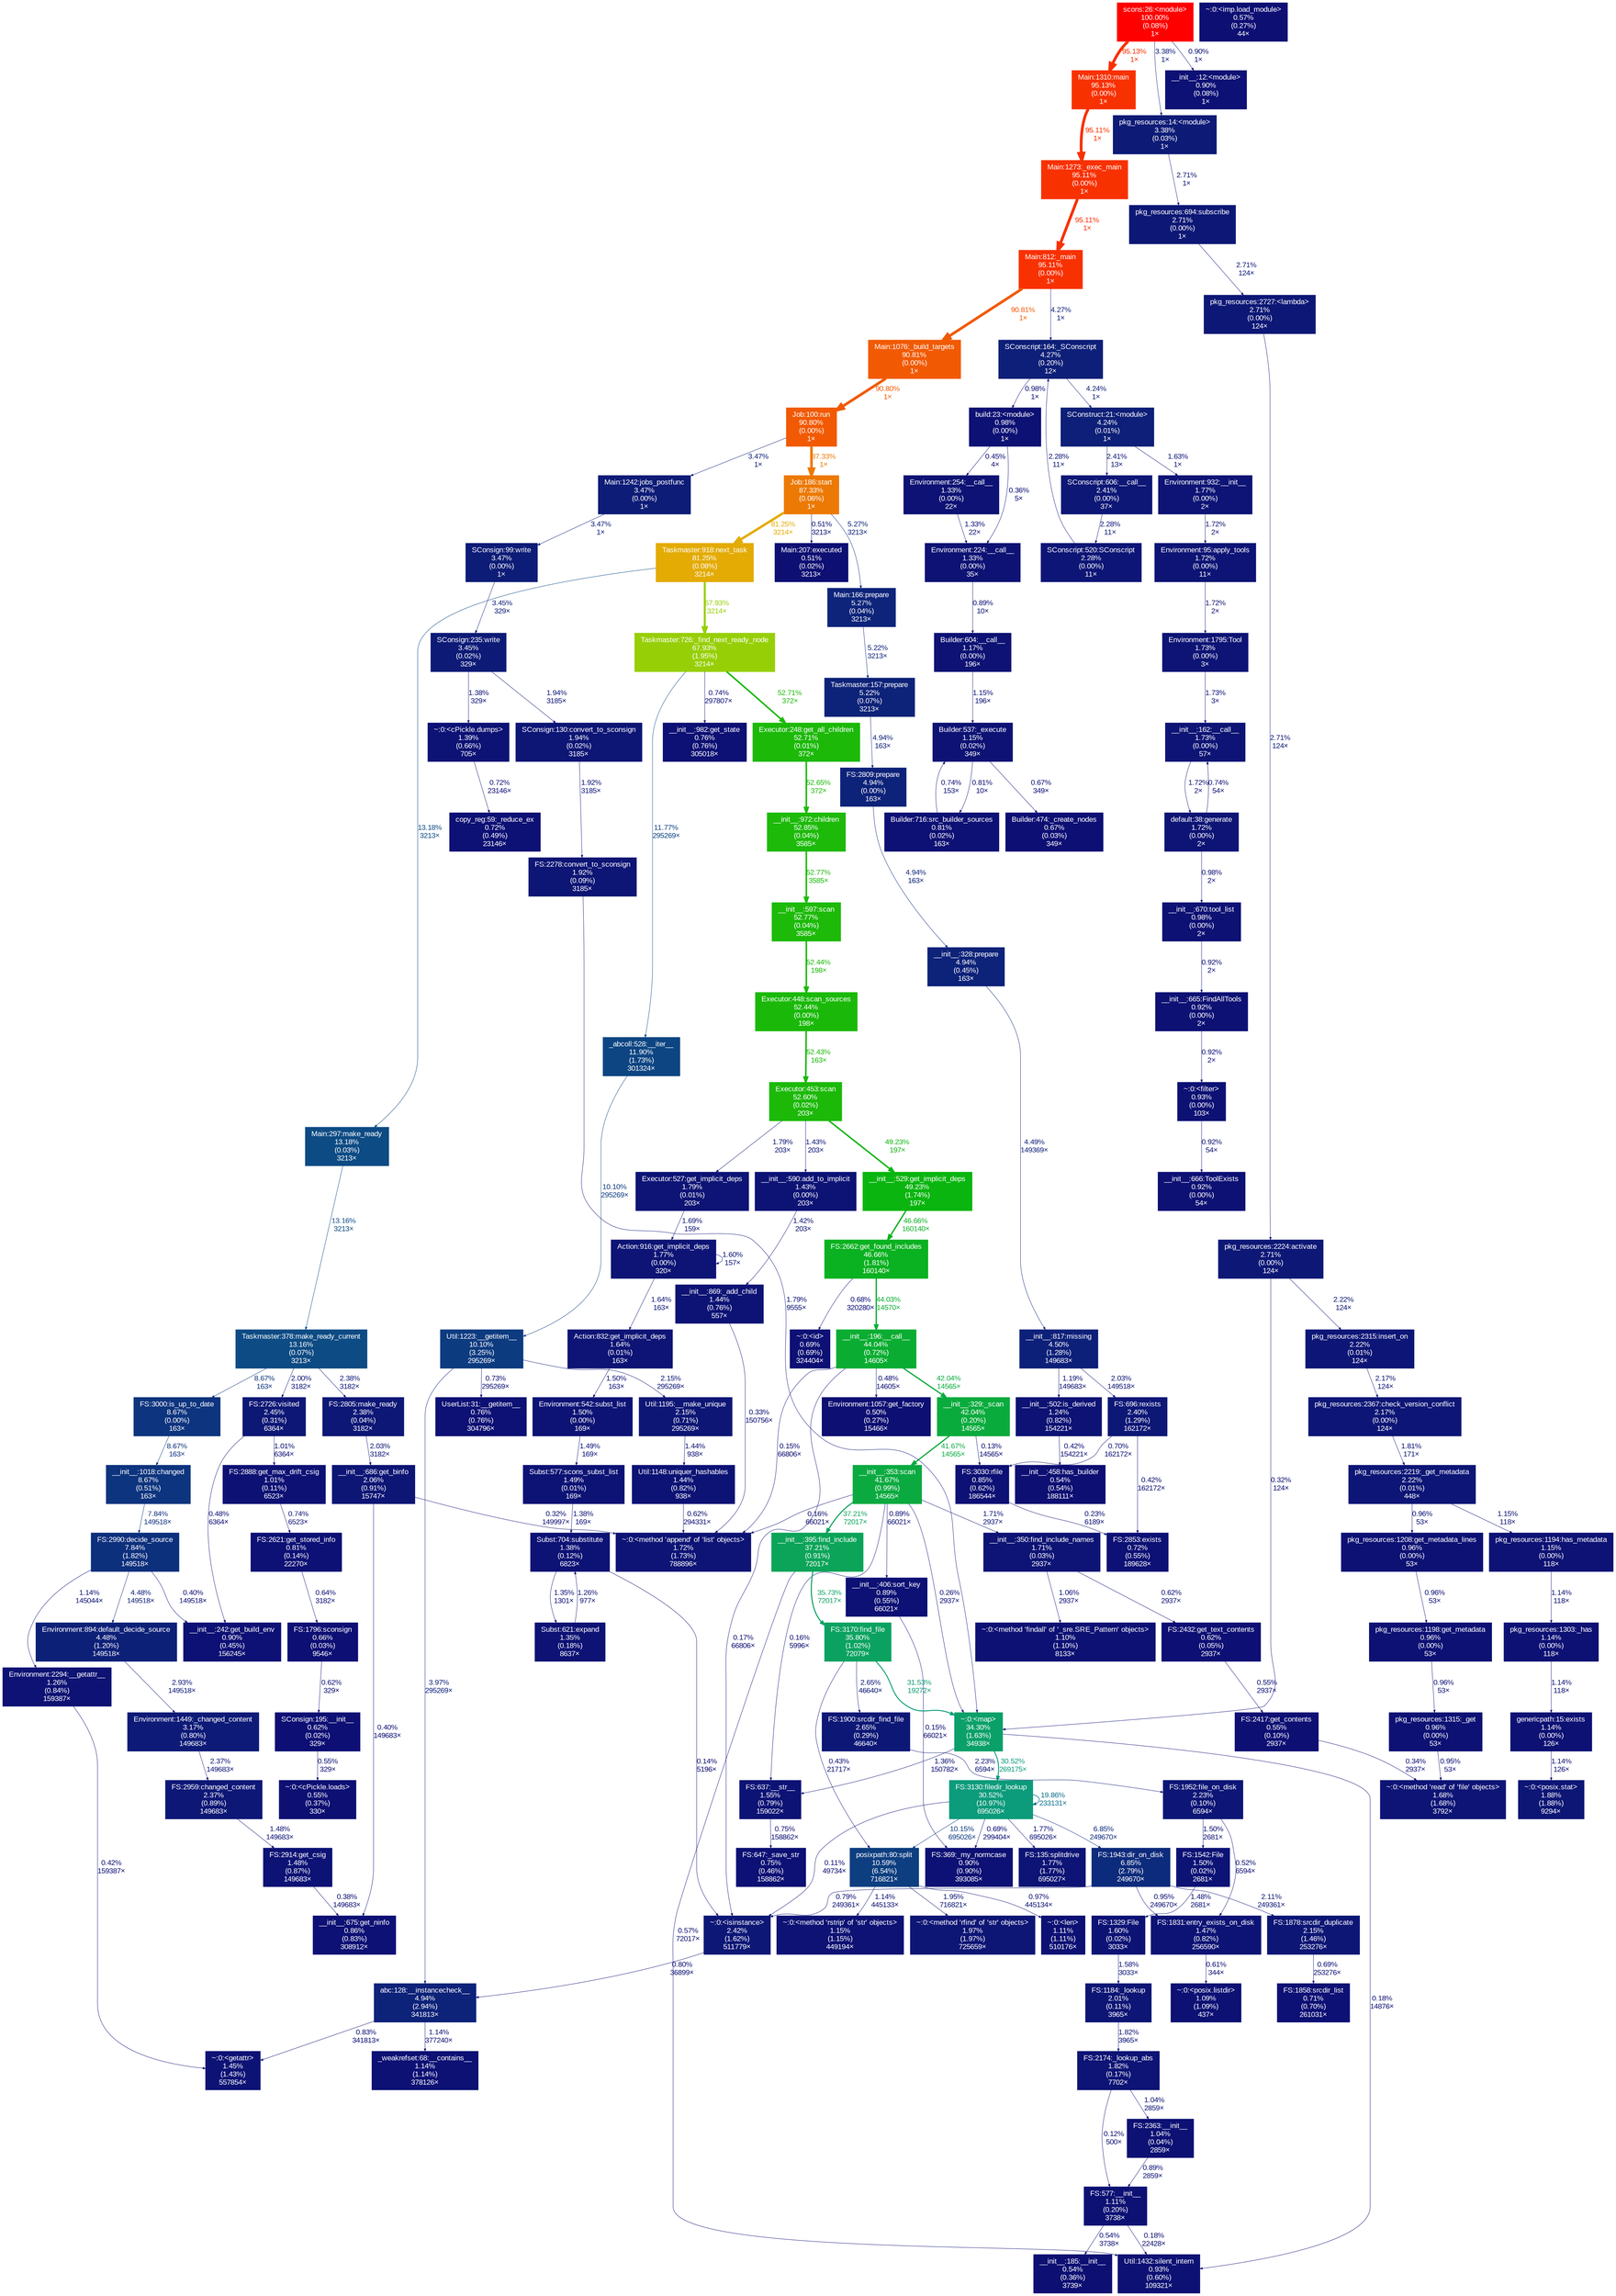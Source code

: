 digraph {
	graph [ranksep=0.25, fontname=Arial, nodesep=0.125];
	node [fontname=Arial, style=filled, height=0, width=0, shape=box, fontcolor=white];
	edge [fontname=Arial];
	0 [color="#0d1475", fontcolor="#ffffff", fontsize="10.00", label="FS:2174:_lookup_abs\n1.82%\n(0.17%)\n7702×"];
	0 -> 1188 [color="#0d1174", label="1.04%\n2859×", arrowsize="0.35", fontsize="10.00", fontcolor="#0d1174", labeldistance="0.50", penwidth="0.50"];
	0 -> 774 [color="#0d0d73", label="0.12%\n500×", arrowsize="0.35", fontsize="10.00", fontcolor="#0d0d73", labeldistance="0.50", penwidth="0.50"];
	1 [color="#0d1575", fontcolor="#ffffff", fontsize="10.00", label="FS:1184:_lookup\n2.01%\n(0.11%)\n3965×"];
	1 -> 0 [color="#0d1475", label="1.82%\n3965×", arrowsize="0.35", fontsize="10.00", fontcolor="#0d1475", labeldistance="0.50", penwidth="0.50"];
	3 [color="#97cf07", fontcolor="#ffffff", fontsize="10.00", label="Taskmaster:726:_find_next_ready_node\n67.93%\n(1.95%)\n3214×"];
	3 -> 864 [color="#1cb909", label="52.71%\n372×", arrowsize="0.73", fontsize="10.00", fontcolor="#1cb909", labeldistance="2.11", penwidth="2.11"];
	3 -> 843 [color="#0d1074", label="0.74%\n297807×", arrowsize="0.35", fontsize="10.00", fontcolor="#0d1074", labeldistance="0.50", penwidth="0.50"];
	3 -> 470 [color="#0d4482", label="11.77%\n295269×", arrowsize="0.35", fontsize="10.00", fontcolor="#0d4482", labeldistance="0.50", penwidth="0.50"];
	12 [color="#0d1174", fontcolor="#ffffff", fontsize="10.00", label="__init__:666:ToolExists\n0.92%\n(0.00%)\n54×"];
	16 [color="#0d1274", fontcolor="#ffffff", fontsize="10.00", label="Builder:537:_execute\n1.15%\n(0.02%)\n349×"];
	16 -> 194 [color="#0d1074", label="0.81%\n10×", arrowsize="0.35", fontsize="10.00", fontcolor="#0d1074", labeldistance="0.50", penwidth="0.50"];
	16 -> 18 [color="#0d0f74", label="0.67%\n349×", arrowsize="0.35", fontsize="10.00", fontcolor="#0d0f74", labeldistance="0.50", penwidth="0.50"];
	18 [color="#0d0f74", fontcolor="#ffffff", fontsize="10.00", label="Builder:474:_create_nodes\n0.67%\n(0.03%)\n349×"];
	26 [color="#0d1274", fontcolor="#ffffff", fontsize="10.00", label="Subst:621:expand\n1.35%\n(0.18%)\n8637×"];
	26 -> 423 [color="#0d1274", label="1.26%\n977×", arrowsize="0.35", fontsize="10.00", fontcolor="#0d1274", labeldistance="0.50", penwidth="0.50"];
	30 [color="#0d1f78", fontcolor="#ffffff", fontsize="10.00", label="SConscript:164:_SConscript\n4.27%\n(0.20%)\n12×"];
	30 -> 140 [color="#0d1f78", label="4.24%\n1×", arrowsize="0.35", fontsize="10.00", fontcolor="#0d1f78", labeldistance="0.50", penwidth="0.50"];
	30 -> 317 [color="#0d1174", label="0.98%\n1×", arrowsize="0.35", fontsize="10.00", fontcolor="#0d1174", labeldistance="0.50", penwidth="0.50"];
	33 [color="#0d2379", fontcolor="#ffffff", fontsize="10.00", label="Taskmaster:157:prepare\n5.22%\n(0.07%)\n3213×"];
	33 -> 832 [color="#0d2279", label="4.94%\n163×", arrowsize="0.35", fontsize="10.00", fontcolor="#0d2279", labeldistance="0.50", penwidth="0.50"];
	34 [color="#0d247a", fontcolor="#ffffff", fontsize="10.00", label="Main:166:prepare\n5.27%\n(0.04%)\n3213×"];
	34 -> 33 [color="#0d2379", label="5.22%\n3213×", arrowsize="0.35", fontsize="10.00", fontcolor="#0d2379", labeldistance="0.50", penwidth="0.50"];
	71 [color="#0d1475", fontcolor="#ffffff", fontsize="10.00", label="Executor:527:get_implicit_deps\n1.79%\n(0.01%)\n203×"];
	71 -> 780 [color="#0d1475", label="1.69%\n159×", arrowsize="0.35", fontsize="10.00", fontcolor="#0d1475", labeldistance="0.50", penwidth="0.50"];
	73 [color="#0d1174", fontcolor="#ffffff", fontsize="10.00", label="~:0:<filter>\n0.93%\n(0.00%)\n103×"];
	73 -> 12 [color="#0d1174", label="0.92%\n54×", arrowsize="0.35", fontsize="10.00", fontcolor="#0d1174", labeldistance="0.50", penwidth="0.50"];
	75 [color="#0d0f73", fontcolor="#ffffff", fontsize="10.00", label="~:0:<imp.load_module>\n0.57%\n(0.27%)\n44×"];
	81 [color="#f83101", fontcolor="#ffffff", fontsize="10.00", label="Main:812:_main\n95.11%\n(0.00%)\n1×"];
	81 -> 30 [color="#0d1f78", label="4.27%\n1×", arrowsize="0.35", fontsize="10.00", fontcolor="#0d1f78", labeldistance="0.50", penwidth="0.50"];
	81 -> 550 [color="#f15a02", label="90.81%\n1×", arrowsize="0.95", fontsize="10.00", fontcolor="#f15a02", labeldistance="3.63", penwidth="3.63"];
	119 [color="#f83101", fontcolor="#ffffff", fontsize="10.00", label="Main:1310:main\n95.13%\n(0.00%)\n1×"];
	119 -> 425 [color="#f83101", label="95.11%\n1×", arrowsize="0.98", fontsize="10.00", fontcolor="#f83101", labeldistance="3.80", penwidth="3.80"];
	129 [color="#0d1575", fontcolor="#ffffff", fontsize="10.00", label="__init__:686:get_binfo\n2.06%\n(0.91%)\n15747×"];
	129 -> 1586 [color="#0d0e73", label="0.32%\n149997×", arrowsize="0.35", fontsize="10.00", fontcolor="#0d0e73", labeldistance="0.50", penwidth="0.50"];
	129 -> 339 [color="#0d0e73", label="0.40%\n149683×", arrowsize="0.35", fontsize="10.00", fontcolor="#0d0e73", labeldistance="0.50", penwidth="0.50"];
	140 [color="#0d1f78", fontcolor="#ffffff", fontsize="10.00", label="SConstruct:21:<module>\n4.24%\n(0.01%)\n1×"];
	140 -> 624 [color="#0d1776", label="2.41%\n13×", arrowsize="0.35", fontsize="10.00", fontcolor="#0d1776", labeldistance="0.50", penwidth="0.50"];
	140 -> 630 [color="#0d1475", label="1.63%\n1×", arrowsize="0.35", fontsize="10.00", fontcolor="#0d1475", labeldistance="0.50", penwidth="0.50"];
	148 [color="#0aad31", fontcolor="#ffffff", fontsize="10.00", label="__init__:196:__call__\n44.04%\n(0.72%)\n14605×"];
	148 -> 526 [color="#0aab3d", label="42.04%\n14565×", arrowsize="0.65", fontsize="10.00", fontcolor="#0aab3d", labeldistance="1.68", penwidth="1.68"];
	148 -> 400 [color="#0d0d73", label="0.17%\n66806×", arrowsize="0.35", fontsize="10.00", fontcolor="#0d0d73", labeldistance="0.50", penwidth="0.50"];
	148 -> 1586 [color="#0d0d73", label="0.15%\n66806×", arrowsize="0.35", fontsize="10.00", fontcolor="#0d0d73", labeldistance="0.50", penwidth="0.50"];
	148 -> 464 [color="#0d0f73", label="0.48%\n14605×", arrowsize="0.35", fontsize="10.00", fontcolor="#0d0f73", labeldistance="0.50", penwidth="0.50"];
	149 [color="#0d1776", fontcolor="#ffffff", fontsize="10.00", label="FS:2959:changed_content\n2.37%\n(0.89%)\n149683×"];
	149 -> 999 [color="#0d1375", label="1.48%\n149683×", arrowsize="0.35", fontsize="10.00", fontcolor="#0d1375", labeldistance="0.50", penwidth="0.50"];
	150 [color="#0d1a77", fontcolor="#ffffff", fontsize="10.00", label="Environment:1449:_changed_content\n3.17%\n(0.80%)\n149683×"];
	150 -> 149 [color="#0d1776", label="2.37%\n149683×", arrowsize="0.35", fontsize="10.00", fontcolor="#0d1776", labeldistance="0.50", penwidth="0.50"];
	153 [color="#0d1475", fontcolor="#ffffff", fontsize="10.00", label="__init__:162:__call__\n1.73%\n(0.00%)\n57×"];
	153 -> 1103 [color="#0d1475", label="1.72%\n2×", arrowsize="0.35", fontsize="10.00", fontcolor="#0d1475", labeldistance="0.50", penwidth="0.50"];
	169 [color="#0d1074", fontcolor="#ffffff", fontsize="10.00", label="__init__:12:<module>\n0.90%\n(0.08%)\n1×"];
	178 [color="#0d0f73", fontcolor="#ffffff", fontsize="10.00", label="__init__:458:has_builder\n0.54%\n(0.54%)\n188111×"];
	180 [color="#1dba09", fontcolor="#ffffff", fontsize="10.00", label="__init__:597:scan\n52.77%\n(0.04%)\n3585×"];
	180 -> 1246 [color="#1ab909", label="52.44%\n198×", arrowsize="0.72", fontsize="10.00", fontcolor="#1ab909", labeldistance="2.10", penwidth="2.10"];
	181 [color="#0d4b84", fontcolor="#ffffff", fontsize="10.00", label="Taskmaster:378:make_ready_current\n13.16%\n(0.07%)\n3213×"];
	181 -> 182 [color="#0d1575", label="2.00%\n3182×", arrowsize="0.35", fontsize="10.00", fontcolor="#0d1575", labeldistance="0.50", penwidth="0.50"];
	181 -> 886 [color="#0d347e", label="8.67%\n163×", arrowsize="0.35", fontsize="10.00", fontcolor="#0d347e", labeldistance="0.50", penwidth="0.50"];
	181 -> 790 [color="#0d1776", label="2.38%\n3182×", arrowsize="0.35", fontsize="10.00", fontcolor="#0d1776", labeldistance="0.50", penwidth="0.50"];
	182 [color="#0d1776", fontcolor="#ffffff", fontsize="10.00", label="FS:2726:visited\n2.45%\n(0.31%)\n6364×"];
	182 -> 227 [color="#0d0f73", label="0.48%\n6364×", arrowsize="0.35", fontsize="10.00", fontcolor="#0d0f73", labeldistance="0.50", penwidth="0.50"];
	182 -> 675 [color="#0d1174", label="1.01%\n6364×", arrowsize="0.35", fontsize="10.00", fontcolor="#0d1174", labeldistance="0.50", penwidth="0.50"];
	185 [color="#0d1274", fontcolor="#ffffff", fontsize="10.00", label="__init__:502:is_derived\n1.24%\n(0.82%)\n154221×"];
	185 -> 178 [color="#0d0e73", label="0.42%\n154221×", arrowsize="0.35", fontsize="10.00", fontcolor="#0d0e73", labeldistance="0.50", penwidth="0.50"];
	186 [color="#0d347e", fontcolor="#ffffff", fontsize="10.00", label="__init__:1018:changed\n8.67%\n(0.51%)\n163×"];
	186 -> 270 [color="#0d307d", label="7.84%\n149518×", arrowsize="0.35", fontsize="10.00", fontcolor="#0d307d", labeldistance="0.50", penwidth="0.50"];
	187 [color="#0d0f73", fontcolor="#ffffff", fontsize="10.00", label="Main:207:executed\n0.51%\n(0.02%)\n3213×"];
	194 [color="#0d1074", fontcolor="#ffffff", fontsize="10.00", label="Builder:716:src_builder_sources\n0.81%\n(0.02%)\n163×"];
	194 -> 16 [color="#0d1074", label="0.74%\n153×", arrowsize="0.35", fontsize="10.00", fontcolor="#0d1074", labeldistance="0.50", penwidth="0.50"];
	195 [color="#1dba09", fontcolor="#ffffff", fontsize="10.00", label="__init__:972:children\n52.85%\n(0.04%)\n3585×"];
	195 -> 180 [color="#1dba09", label="52.77%\n3585×", arrowsize="0.73", fontsize="10.00", fontcolor="#1dba09", labeldistance="2.11", penwidth="2.11"];
	198 [color="#0ba069", fontcolor="#ffffff", fontsize="10.00", label="~:0:<map>\n34.30%\n(1.63%)\n34938×"];
	198 -> 312 [color="#0c9b7b", label="30.52%\n269175×", arrowsize="0.55", fontsize="10.00", fontcolor="#0c9b7b", labeldistance="1.22", penwidth="1.22"];
	198 -> 471 [color="#0d0d73", label="0.18%\n14876×", arrowsize="0.35", fontsize="10.00", fontcolor="#0d0d73", labeldistance="0.50", penwidth="0.50"];
	198 -> 603 [color="#0d1274", label="1.36%\n150782×", arrowsize="0.35", fontsize="10.00", fontcolor="#0d1274", labeldistance="0.50", penwidth="0.50"];
	202 [color="#0d1375", fontcolor="#ffffff", fontsize="10.00", label="FS:1542:File\n1.50%\n(0.02%)\n2681×"];
	202 -> 868 [color="#0d1375", label="1.48%\n2681×", arrowsize="0.35", fontsize="10.00", fontcolor="#0d1375", labeldistance="0.50", penwidth="0.50"];
	203 [color="#0d1676", fontcolor="#ffffff", fontsize="10.00", label="FS:1952:file_on_disk\n2.23%\n(0.10%)\n6594×"];
	203 -> 202 [color="#0d1375", label="1.50%\n2681×", arrowsize="0.35", fontsize="10.00", fontcolor="#0d1375", labeldistance="0.50", penwidth="0.50"];
	203 -> 581 [color="#0d0f73", label="0.52%\n6594×", arrowsize="0.35", fontsize="10.00", fontcolor="#0d0f73", labeldistance="0.50", penwidth="0.50"];
	214 [color="#0baa40", fontcolor="#ffffff", fontsize="10.00", label="__init__:353:scan\n41.67%\n(0.99%)\n14565×"];
	214 -> 603 [color="#0d0d73", label="0.16%\n5996×", arrowsize="0.35", fontsize="10.00", fontcolor="#0d0d73", labeldistance="0.50", penwidth="0.50"];
	214 -> 964 [color="#0d1475", label="1.71%\n2937×", arrowsize="0.35", fontsize="10.00", fontcolor="#0d1475", labeldistance="0.50", penwidth="0.50"];
	214 -> 198 [color="#0d0e73", label="0.26%\n2937×", arrowsize="0.35", fontsize="10.00", fontcolor="#0d0e73", labeldistance="0.50", penwidth="0.50"];
	214 -> 1586 [color="#0d0d73", label="0.16%\n66021×", arrowsize="0.35", fontsize="10.00", fontcolor="#0d0d73", labeldistance="0.50", penwidth="0.50"];
	214 -> 1427 [color="#0ba459", label="37.21%\n72017×", arrowsize="0.61", fontsize="10.00", fontcolor="#0ba459", labeldistance="1.49", penwidth="1.49"];
	214 -> 347 [color="#0d1074", label="0.89%\n66021×", arrowsize="0.35", fontsize="10.00", fontcolor="#0d1074", labeldistance="0.50", penwidth="0.50"];
	225 [color="#0d1b77", fontcolor="#ffffff", fontsize="10.00", label="pkg_resources:14:<module>\n3.38%\n(0.03%)\n1×"];
	225 -> 504 [color="#0d1876", label="2.71%\n1×", arrowsize="0.35", fontsize="10.00", fontcolor="#0d1876", labeldistance="0.50", penwidth="0.50"];
	227 [color="#0d1074", fontcolor="#ffffff", fontsize="10.00", label="__init__:242:get_build_env\n0.90%\n(0.45%)\n156245×"];
	229 [color="#e3ab04", fontcolor="#ffffff", fontsize="10.00", label="Taskmaster:918:next_task\n81.25%\n(0.08%)\n3214×"];
	229 -> 3 [color="#97cf07", label="67.93%\n3214×", arrowsize="0.82", fontsize="10.00", fontcolor="#97cf07", labeldistance="2.72", penwidth="2.72"];
	229 -> 1471 [color="#0d4b84", label="13.18%\n3213×", arrowsize="0.36", fontsize="10.00", fontcolor="#0d4b84", labeldistance="0.53", penwidth="0.53"];
	242 [color="#0d1074", fontcolor="#ffffff", fontsize="10.00", label="~:0:<id>\n0.69%\n(0.69%)\n324404×"];
	245 [color="#0ab120", fontcolor="#ffffff", fontsize="10.00", label="FS:2662:get_found_includes\n46.66%\n(1.81%)\n160140×"];
	245 -> 242 [color="#0d1074", label="0.68%\n320280×", arrowsize="0.35", fontsize="10.00", fontcolor="#0d1074", labeldistance="0.50", penwidth="0.50"];
	245 -> 148 [color="#0aad31", label="44.03%\n14570×", arrowsize="0.66", fontsize="10.00", fontcolor="#0aad31", labeldistance="1.76", penwidth="1.76"];
	251 [color="#1cb909", fontcolor="#ffffff", fontsize="10.00", label="Executor:453:scan\n52.60%\n(0.02%)\n203×"];
	251 -> 899 [color="#0d1375", label="1.43%\n203×", arrowsize="0.35", fontsize="10.00", fontcolor="#0d1375", labeldistance="0.50", penwidth="0.50"];
	251 -> 71 [color="#0d1475", label="1.79%\n203×", arrowsize="0.35", fontsize="10.00", fontcolor="#0d1475", labeldistance="0.50", penwidth="0.50"];
	251 -> 701 [color="#0ab50f", label="49.23%\n197×", arrowsize="0.70", fontsize="10.00", fontcolor="#0ab50f", labeldistance="1.97", penwidth="1.97"];
	270 [color="#0d307d", fontcolor="#ffffff", fontsize="10.00", label="FS:2990:decide_source\n7.84%\n(1.82%)\n149518×"];
	270 -> 227 [color="#0d0e73", label="0.40%\n149518×", arrowsize="0.35", fontsize="10.00", fontcolor="#0d0e73", labeldistance="0.50", penwidth="0.50"];
	270 -> 620 [color="#0d1174", label="1.14%\n145044×", arrowsize="0.35", fontsize="10.00", fontcolor="#0d1174", labeldistance="0.50", penwidth="0.50"];
	270 -> 1062 [color="#0d2078", label="4.48%\n149518×", arrowsize="0.35", fontsize="10.00", fontcolor="#0d2078", labeldistance="0.50", penwidth="0.50"];
	272 [color="#ff0000", fontcolor="#ffffff", fontsize="10.00", label="scons:26:<module>\n100.00%\n(0.08%)\n1×"];
	272 -> 225 [color="#0d1b77", label="3.38%\n1×", arrowsize="0.35", fontsize="10.00", fontcolor="#0d1b77", labeldistance="0.50", penwidth="0.50"];
	272 -> 169 [color="#0d1074", label="0.90%\n1×", arrowsize="0.35", fontsize="10.00", fontcolor="#0d1074", labeldistance="0.50", penwidth="0.50"];
	272 -> 119 [color="#f83101", label="95.13%\n1×", arrowsize="0.98", fontsize="10.00", fontcolor="#f83101", labeldistance="3.81", penwidth="3.81"];
	296 [color="#0d0f73", fontcolor="#ffffff", fontsize="10.00", label="__init__:185:__init__\n0.54%\n(0.36%)\n3739×"];
	300 [color="#0d1475", fontcolor="#ffffff", fontsize="10.00", label="Environment:1795:Tool\n1.73%\n(0.00%)\n3×"];
	300 -> 153 [color="#0d1475", label="1.73%\n3×", arrowsize="0.35", fontsize="10.00", fontcolor="#0d1475", labeldistance="0.50", penwidth="0.50"];
	312 [color="#0c9b7b", fontcolor="#ffffff", fontsize="10.00", label="FS:3130:filedir_lookup\n30.52%\n(10.97%)\n695026×"];
	312 -> 386 [color="#0d3b80", label="10.15%\n695026×", arrowsize="0.35", fontsize="10.00", fontcolor="#0d3b80", labeldistance="0.50", penwidth="0.50"];
	312 -> 400 [color="#0d0d73", label="0.11%\n49734×", arrowsize="0.35", fontsize="10.00", fontcolor="#0d0d73", labeldistance="0.50", penwidth="0.50"];
	312 -> 408 [color="#0d2b7c", label="6.85%\n249670×", arrowsize="0.35", fontsize="10.00", fontcolor="#0d2b7c", labeldistance="0.50", penwidth="0.50"];
	312 -> 342 [color="#0d1074", label="0.69%\n299404×", arrowsize="0.35", fontsize="10.00", fontcolor="#0d1074", labeldistance="0.50", penwidth="0.50"];
	312 -> 312 [color="#0c728d", label="19.86%\n233131×", arrowsize="0.45", fontsize="10.00", fontcolor="#0c728d", labeldistance="0.79", penwidth="0.79"];
	312 -> 574 [color="#0d1475", label="1.77%\n695026×", arrowsize="0.35", fontsize="10.00", fontcolor="#0d1475", labeldistance="0.50", penwidth="0.50"];
	313 [color="#0d1676", fontcolor="#ffffff", fontsize="10.00", label="pkg_resources:2219:_get_metadata\n2.22%\n(0.01%)\n448×"];
	313 -> 1580 [color="#0d1174", label="0.96%\n53×", arrowsize="0.35", fontsize="10.00", fontcolor="#0d1174", labeldistance="0.50", penwidth="0.50"];
	313 -> 911 [color="#0d1274", label="1.15%\n118×", arrowsize="0.35", fontsize="10.00", fontcolor="#0d1274", labeldistance="0.50", penwidth="0.50"];
	315 [color="#0d1676", fontcolor="#ffffff", fontsize="10.00", label="pkg_resources:2367:check_version_conflict\n2.17%\n(0.00%)\n124×"];
	315 -> 313 [color="#0d1475", label="1.81%\n171×", arrowsize="0.35", fontsize="10.00", fontcolor="#0d1475", labeldistance="0.50", penwidth="0.50"];
	317 [color="#0d1174", fontcolor="#ffffff", fontsize="10.00", label="build:23:<module>\n0.98%\n(0.00%)\n1×"];
	317 -> 1042 [color="#0d0f73", label="0.45%\n4×", arrowsize="0.35", fontsize="10.00", fontcolor="#0d0f73", labeldistance="0.50", penwidth="0.50"];
	317 -> 767 [color="#0d0e73", label="0.36%\n5×", arrowsize="0.35", fontsize="10.00", fontcolor="#0d0e73", labeldistance="0.50", penwidth="0.50"];
	324 [color="#ec7903", fontcolor="#ffffff", fontsize="10.00", label="Job:186:start\n87.33%\n(0.06%)\n1×"];
	324 -> 34 [color="#0d247a", label="5.27%\n3213×", arrowsize="0.35", fontsize="10.00", fontcolor="#0d247a", labeldistance="0.50", penwidth="0.50"];
	324 -> 229 [color="#e3ab04", label="81.25%\n3214×", arrowsize="0.90", fontsize="10.00", fontcolor="#e3ab04", labeldistance="3.25", penwidth="3.25"];
	324 -> 187 [color="#0d0f73", label="0.51%\n3213×", arrowsize="0.35", fontsize="10.00", fontcolor="#0d0f73", labeldistance="0.50", penwidth="0.50"];
	339 [color="#0d1074", fontcolor="#ffffff", fontsize="10.00", label="__init__:675:get_ninfo\n0.86%\n(0.83%)\n308912×"];
	342 [color="#0d1074", fontcolor="#ffffff", fontsize="10.00", label="FS:369:_my_normcase\n0.90%\n(0.90%)\n393085×"];
	345 [color="#0d1876", fontcolor="#ffffff", fontsize="10.00", label="FS:1900:srcdir_find_file\n2.65%\n(0.29%)\n46640×"];
	345 -> 203 [color="#0d1676", label="2.23%\n6594×", arrowsize="0.35", fontsize="10.00", fontcolor="#0d1676", labeldistance="0.50", penwidth="0.50"];
	347 [color="#0d1074", fontcolor="#ffffff", fontsize="10.00", label="__init__:406:sort_key\n0.89%\n(0.55%)\n66021×"];
	347 -> 342 [color="#0d0d73", label="0.15%\n66021×", arrowsize="0.35", fontsize="10.00", fontcolor="#0d0d73", labeldistance="0.50", penwidth="0.50"];
	368 [color="#0d1676", fontcolor="#ffffff", fontsize="10.00", label="pkg_resources:2315:insert_on\n2.22%\n(0.01%)\n124×"];
	368 -> 315 [color="#0d1676", label="2.17%\n124×", arrowsize="0.35", fontsize="10.00", fontcolor="#0d1676", labeldistance="0.50", penwidth="0.50"];
	371 [color="#0d1676", fontcolor="#ffffff", fontsize="10.00", label="SConscript:520:SConscript\n2.28%\n(0.00%)\n11×"];
	371 -> 30 [color="#0d1676", label="2.28%\n11×", arrowsize="0.35", fontsize="10.00", fontcolor="#0d1676", labeldistance="0.50", penwidth="0.50"];
	377 [color="#0d1575", fontcolor="#ffffff", fontsize="10.00", label="~:0:<posix.stat>\n1.88%\n(1.88%)\n9294×"];
	379 [color="#0d1174", fontcolor="#ffffff", fontsize="10.00", label="genericpath:15:exists\n1.14%\n(0.00%)\n126×"];
	379 -> 377 [color="#0d1174", label="1.14%\n126×", arrowsize="0.35", fontsize="10.00", fontcolor="#0d1174", labeldistance="0.50", penwidth="0.50"];
	385 [color="#0d1274", fontcolor="#ffffff", fontsize="10.00", label="~:0:<method 'rstrip' of 'str' objects>\n1.15%\n(1.15%)\n449194×"];
	386 [color="#0d3e80", fontcolor="#ffffff", fontsize="10.00", label="posixpath:80:split\n10.59%\n(6.54%)\n716821×"];
	386 -> 385 [color="#0d1174", label="1.14%\n445133×", arrowsize="0.35", fontsize="10.00", fontcolor="#0d1174", labeldistance="0.50", penwidth="0.50"];
	386 -> 1291 [color="#0d1575", label="1.95%\n716821×", arrowsize="0.35", fontsize="10.00", fontcolor="#0d1575", labeldistance="0.50", penwidth="0.50"];
	386 -> 637 [color="#0d1174", label="0.97%\n445134×", arrowsize="0.35", fontsize="10.00", fontcolor="#0d1174", labeldistance="0.50", penwidth="0.50"];
	400 [color="#0d1776", fontcolor="#ffffff", fontsize="10.00", label="~:0:<isinstance>\n2.42%\n(1.62%)\n511779×"];
	400 -> 615 [color="#0d1074", label="0.80%\n36899×", arrowsize="0.35", fontsize="10.00", fontcolor="#0d1074", labeldistance="0.50", penwidth="0.50"];
	408 [color="#0d2b7c", fontcolor="#ffffff", fontsize="10.00", label="FS:1943:dir_on_disk\n6.85%\n(2.79%)\n249670×"];
	408 -> 400 [color="#0d1074", label="0.79%\n249361×", arrowsize="0.35", fontsize="10.00", fontcolor="#0d1074", labeldistance="0.50", penwidth="0.50"];
	408 -> 472 [color="#0d1675", label="2.11%\n249361×", arrowsize="0.35", fontsize="10.00", fontcolor="#0d1675", labeldistance="0.50", penwidth="0.50"];
	408 -> 581 [color="#0d1174", label="0.95%\n249670×", arrowsize="0.35", fontsize="10.00", fontcolor="#0d1174", labeldistance="0.50", penwidth="0.50"];
	423 [color="#0d1275", fontcolor="#ffffff", fontsize="10.00", label="Subst:704:substitute\n1.38%\n(0.12%)\n6823×"];
	423 -> 400 [color="#0d0d73", label="0.14%\n5196×", arrowsize="0.35", fontsize="10.00", fontcolor="#0d0d73", labeldistance="0.50", penwidth="0.50"];
	423 -> 26 [color="#0d1274", label="1.35%\n1301×", arrowsize="0.35", fontsize="10.00", fontcolor="#0d1274", labeldistance="0.50", penwidth="0.50"];
	424 [color="#0d0f74", fontcolor="#ffffff", fontsize="10.00", label="SConsign:195:__init__\n0.62%\n(0.02%)\n329×"];
	424 -> 469 [color="#0d0f73", label="0.55%\n329×", arrowsize="0.35", fontsize="10.00", fontcolor="#0d0f73", labeldistance="0.50", penwidth="0.50"];
	425 [color="#f83101", fontcolor="#ffffff", fontsize="10.00", label="Main:1273:_exec_main\n95.11%\n(0.00%)\n1×"];
	425 -> 81 [color="#f83101", label="95.11%\n1×", arrowsize="0.98", fontsize="10.00", fontcolor="#f83101", labeldistance="3.80", penwidth="3.80"];
	434 [color="#0d1475", fontcolor="#ffffff", fontsize="10.00", label="Environment:95:apply_tools\n1.72%\n(0.00%)\n11×"];
	434 -> 300 [color="#0d1475", label="1.72%\n2×", arrowsize="0.35", fontsize="10.00", fontcolor="#0d1475", labeldistance="0.50", penwidth="0.50"];
	435 [color="#0d1074", fontcolor="#ffffff", fontsize="10.00", label="FS:2621:get_stored_info\n0.81%\n(0.14%)\n22270×"];
	435 -> 1273 [color="#0d0f74", label="0.64%\n3182×", arrowsize="0.35", fontsize="10.00", fontcolor="#0d0f74", labeldistance="0.50", penwidth="0.50"];
	443 [color="#0d1375", fontcolor="#ffffff", fontsize="10.00", label="~:0:<getattr>\n1.45%\n(1.43%)\n557854×"];
	460 [color="#0d1074", fontcolor="#ffffff", fontsize="10.00", label="FS:2853:exists\n0.72%\n(0.55%)\n189628×"];
	464 [color="#0d0f73", fontcolor="#ffffff", fontsize="10.00", label="Environment:1057:get_factory\n0.50%\n(0.27%)\n15466×"];
	469 [color="#0d0f73", fontcolor="#ffffff", fontsize="10.00", label="~:0:<cPickle.loads>\n0.55%\n(0.37%)\n330×"];
	470 [color="#0d4582", fontcolor="#ffffff", fontsize="10.00", label="_abcoll:528:__iter__\n11.90%\n(1.73%)\n301324×"];
	470 -> 1096 [color="#0d3b80", label="10.10%\n295269×", arrowsize="0.35", fontsize="10.00", fontcolor="#0d3b80", labeldistance="0.50", penwidth="0.50"];
	471 [color="#0d1174", fontcolor="#ffffff", fontsize="10.00", label="Util:1432:silent_intern\n0.93%\n(0.60%)\n109321×"];
	472 [color="#0d1675", fontcolor="#ffffff", fontsize="10.00", label="FS:1878:srcdir_duplicate\n2.15%\n(1.46%)\n253276×"];
	472 -> 982 [color="#0d1074", label="0.69%\n253276×", arrowsize="0.35", fontsize="10.00", fontcolor="#0d1074", labeldistance="0.50", penwidth="0.50"];
	480 [color="#0d1174", fontcolor="#ffffff", fontsize="10.00", label="~:0:<method 'findall' of '_sre.SRE_Pattern' objects>\n1.10%\n(1.10%)\n8133×"];
	481 [color="#0ba261", fontcolor="#ffffff", fontsize="10.00", label="FS:3170:find_file\n35.80%\n(1.02%)\n72079×"];
	481 -> 345 [color="#0d1876", label="2.65%\n46640×", arrowsize="0.35", fontsize="10.00", fontcolor="#0d1876", labeldistance="0.50", penwidth="0.50"];
	481 -> 386 [color="#0d0f73", label="0.43%\n21717×", arrowsize="0.35", fontsize="10.00", fontcolor="#0d0f73", labeldistance="0.50", penwidth="0.50"];
	481 -> 198 [color="#0b9c76", label="31.53%\n19272×", arrowsize="0.56", fontsize="10.00", fontcolor="#0b9c76", labeldistance="1.26", penwidth="1.26"];
	504 [color="#0d1876", fontcolor="#ffffff", fontsize="10.00", label="pkg_resources:694:subscribe\n2.71%\n(0.00%)\n1×"];
	504 -> 1025 [color="#0d1876", label="2.71%\n124×", arrowsize="0.35", fontsize="10.00", fontcolor="#0d1876", labeldistance="0.50", penwidth="0.50"];
	510 [color="#0d1475", fontcolor="#ffffff", fontsize="10.00", label="~:0:<method 'read' of 'file' objects>\n1.68%\n(1.68%)\n3792×"];
	511 [color="#0d0f73", fontcolor="#ffffff", fontsize="10.00", label="FS:2417:get_contents\n0.55%\n(0.10%)\n2937×"];
	511 -> 510 [color="#0d0e73", label="0.34%\n2937×", arrowsize="0.35", fontsize="10.00", fontcolor="#0d0e73", labeldistance="0.50", penwidth="0.50"];
	516 [color="#0d1174", fontcolor="#ffffff", fontsize="10.00", label="pkg_resources:1315:_get\n0.96%\n(0.00%)\n53×"];
	516 -> 510 [color="#0d1174", label="0.95%\n53×", arrowsize="0.35", fontsize="10.00", fontcolor="#0d1174", labeldistance="0.50", penwidth="0.50"];
	520 [color="#0d1776", fontcolor="#ffffff", fontsize="10.00", label="FS:696:rexists\n2.40%\n(1.29%)\n162172×"];
	520 -> 1010 [color="#0d1074", label="0.70%\n162172×", arrowsize="0.35", fontsize="10.00", fontcolor="#0d1074", labeldistance="0.50", penwidth="0.50"];
	520 -> 460 [color="#0d0e73", label="0.42%\n162172×", arrowsize="0.35", fontsize="10.00", fontcolor="#0d0e73", labeldistance="0.50", penwidth="0.50"];
	523 [color="#0d2079", fontcolor="#ffffff", fontsize="10.00", label="__init__:817:missing\n4.50%\n(1.28%)\n149683×"];
	523 -> 520 [color="#0d1575", label="2.03%\n149518×", arrowsize="0.35", fontsize="10.00", fontcolor="#0d1575", labeldistance="0.50", penwidth="0.50"];
	523 -> 185 [color="#0d1274", label="1.19%\n149683×", arrowsize="0.35", fontsize="10.00", fontcolor="#0d1274", labeldistance="0.50", penwidth="0.50"];
	526 [color="#0aab3d", fontcolor="#ffffff", fontsize="10.00", label="__init__:329:_scan\n42.04%\n(0.20%)\n14565×"];
	526 -> 1010 [color="#0d0d73", label="0.13%\n14565×", arrowsize="0.35", fontsize="10.00", fontcolor="#0d0d73", labeldistance="0.50", penwidth="0.50"];
	526 -> 214 [color="#0baa40", label="41.67%\n14565×", arrowsize="0.65", fontsize="10.00", fontcolor="#0baa40", labeldistance="1.67", penwidth="1.67"];
	550 [color="#f15a02", fontcolor="#ffffff", fontsize="10.00", label="Main:1076:_build_targets\n90.81%\n(0.00%)\n1×"];
	550 -> 1018 [color="#f15a02", label="90.80%\n1×", arrowsize="0.95", fontsize="10.00", fontcolor="#f15a02", labeldistance="3.63", penwidth="3.63"];
	574 [color="#0d1475", fontcolor="#ffffff", fontsize="10.00", label="FS:135:splitdrive\n1.77%\n(1.77%)\n695027×"];
	579 [color="#0d1575", fontcolor="#ffffff", fontsize="10.00", label="FS:2278:convert_to_sconsign\n1.92%\n(0.09%)\n3185×"];
	579 -> 198 [color="#0d1475", label="1.79%\n9555×", arrowsize="0.35", fontsize="10.00", fontcolor="#0d1475", labeldistance="0.50", penwidth="0.50"];
	581 [color="#0d1375", fontcolor="#ffffff", fontsize="10.00", label="FS:1831:entry_exists_on_disk\n1.47%\n(0.82%)\n256590×"];
	581 -> 1435 [color="#0d0f74", label="0.61%\n344×", arrowsize="0.35", fontsize="10.00", fontcolor="#0d0f74", labeldistance="0.50", penwidth="0.50"];
	582 [color="#0d1876", fontcolor="#ffffff", fontsize="10.00", label="pkg_resources:2224:activate\n2.71%\n(0.00%)\n124×"];
	582 -> 368 [color="#0d1676", label="2.22%\n124×", arrowsize="0.35", fontsize="10.00", fontcolor="#0d1676", labeldistance="0.50", penwidth="0.50"];
	582 -> 198 [color="#0d0e73", label="0.32%\n124×", arrowsize="0.35", fontsize="10.00", fontcolor="#0d0e73", labeldistance="0.50", penwidth="0.50"];
	603 [color="#0d1375", fontcolor="#ffffff", fontsize="10.00", label="FS:637:__str__\n1.55%\n(0.79%)\n159022×"];
	603 -> 796 [color="#0d1074", label="0.75%\n158862×", arrowsize="0.35", fontsize="10.00", fontcolor="#0d1074", labeldistance="0.50", penwidth="0.50"];
	605 [color="#0d1575", fontcolor="#ffffff", fontsize="10.00", label="SConsign:130:convert_to_sconsign\n1.94%\n(0.02%)\n3185×"];
	605 -> 579 [color="#0d1575", label="1.92%\n3185×", arrowsize="0.35", fontsize="10.00", fontcolor="#0d1575", labeldistance="0.50", penwidth="0.50"];
	606 [color="#0d1b77", fontcolor="#ffffff", fontsize="10.00", label="SConsign:235:write\n3.45%\n(0.02%)\n329×"];
	606 -> 1284 [color="#0d1275", label="1.38%\n329×", arrowsize="0.35", fontsize="10.00", fontcolor="#0d1275", labeldistance="0.50", penwidth="0.50"];
	606 -> 605 [color="#0d1575", label="1.94%\n3185×", arrowsize="0.35", fontsize="10.00", fontcolor="#0d1575", labeldistance="0.50", penwidth="0.50"];
	611 [color="#0d1074", fontcolor="#ffffff", fontsize="10.00", label="copy_reg:59:_reduce_ex\n0.72%\n(0.49%)\n23146×"];
	615 [color="#0d2279", fontcolor="#ffffff", fontsize="10.00", label="abc:128:__instancecheck__\n4.94%\n(2.94%)\n341813×"];
	615 -> 1632 [color="#0d1174", label="1.14%\n377240×", arrowsize="0.35", fontsize="10.00", fontcolor="#0d1174", labeldistance="0.50", penwidth="0.50"];
	615 -> 443 [color="#0d1074", label="0.83%\n341813×", arrowsize="0.35", fontsize="10.00", fontcolor="#0d1074", labeldistance="0.50", penwidth="0.50"];
	620 [color="#0d1274", fontcolor="#ffffff", fontsize="10.00", label="Environment:2294:__getattr__\n1.26%\n(0.84%)\n159387×"];
	620 -> 443 [color="#0d0e73", label="0.42%\n159387×", arrowsize="0.35", fontsize="10.00", fontcolor="#0d0e73", labeldistance="0.50", penwidth="0.50"];
	624 [color="#0d1776", fontcolor="#ffffff", fontsize="10.00", label="SConscript:606:__call__\n2.41%\n(0.00%)\n37×"];
	624 -> 371 [color="#0d1676", label="2.28%\n11×", arrowsize="0.35", fontsize="10.00", fontcolor="#0d1676", labeldistance="0.50", penwidth="0.50"];
	630 [color="#0d1475", fontcolor="#ffffff", fontsize="10.00", label="Environment:932:__init__\n1.77%\n(0.00%)\n2×"];
	630 -> 434 [color="#0d1475", label="1.72%\n2×", arrowsize="0.35", fontsize="10.00", fontcolor="#0d1475", labeldistance="0.50", penwidth="0.50"];
	634 [color="#0d1c77", fontcolor="#ffffff", fontsize="10.00", label="SConsign:99:write\n3.47%\n(0.00%)\n1×"];
	634 -> 606 [color="#0d1b77", label="3.45%\n329×", arrowsize="0.35", fontsize="10.00", fontcolor="#0d1b77", labeldistance="0.50", penwidth="0.50"];
	637 [color="#0d1174", fontcolor="#ffffff", fontsize="10.00", label="~:0:<len>\n1.11%\n(1.11%)\n510176×"];
	667 [color="#0d1375", fontcolor="#ffffff", fontsize="10.00", label="Subst:577:scons_subst_list\n1.49%\n(0.01%)\n169×"];
	667 -> 423 [color="#0d1275", label="1.38%\n169×", arrowsize="0.35", fontsize="10.00", fontcolor="#0d1275", labeldistance="0.50", penwidth="0.50"];
	675 [color="#0d1174", fontcolor="#ffffff", fontsize="10.00", label="FS:2888:get_max_drift_csig\n1.01%\n(0.11%)\n6523×"];
	675 -> 435 [color="#0d1074", label="0.74%\n6523×", arrowsize="0.35", fontsize="10.00", fontcolor="#0d1074", labeldistance="0.50", penwidth="0.50"];
	701 [color="#0ab50f", fontcolor="#ffffff", fontsize="10.00", label="__init__:529:get_implicit_deps\n49.23%\n(1.74%)\n197×"];
	701 -> 245 [color="#0ab120", label="46.66%\n160140×", arrowsize="0.68", fontsize="10.00", fontcolor="#0ab120", labeldistance="1.87", penwidth="1.87"];
	748 [color="#0d1274", fontcolor="#ffffff", fontsize="10.00", label="Builder:604:__call__\n1.17%\n(0.00%)\n196×"];
	748 -> 16 [color="#0d1274", label="1.15%\n196×", arrowsize="0.35", fontsize="10.00", fontcolor="#0d1274", labeldistance="0.50", penwidth="0.50"];
	755 [color="#0d1375", fontcolor="#ffffff", fontsize="10.00", label="__init__:869:_add_child\n1.44%\n(0.76%)\n557×"];
	755 -> 1586 [color="#0d0e73", label="0.33%\n150756×", arrowsize="0.35", fontsize="10.00", fontcolor="#0d0e73", labeldistance="0.50", penwidth="0.50"];
	758 [color="#0d1375", fontcolor="#ffffff", fontsize="10.00", label="Util:1148:uniquer_hashables\n1.44%\n(0.82%)\n938×"];
	758 -> 1586 [color="#0d0f74", label="0.62%\n294331×", arrowsize="0.35", fontsize="10.00", fontcolor="#0d0f74", labeldistance="0.50", penwidth="0.50"];
	759 [color="#0d1675", fontcolor="#ffffff", fontsize="10.00", label="Util:1195:__make_unique\n2.15%\n(0.71%)\n295269×"];
	759 -> 758 [color="#0d1375", label="1.44%\n938×", arrowsize="0.35", fontsize="10.00", fontcolor="#0d1375", labeldistance="0.50", penwidth="0.50"];
	767 [color="#0d1274", fontcolor="#ffffff", fontsize="10.00", label="Environment:224:__call__\n1.33%\n(0.00%)\n35×"];
	767 -> 748 [color="#0d1074", label="0.89%\n10×", arrowsize="0.35", fontsize="10.00", fontcolor="#0d1074", labeldistance="0.50", penwidth="0.50"];
	774 [color="#0d1174", fontcolor="#ffffff", fontsize="10.00", label="FS:577:__init__\n1.11%\n(0.20%)\n3738×"];
	774 -> 296 [color="#0d0f73", label="0.54%\n3738×", arrowsize="0.35", fontsize="10.00", fontcolor="#0d0f73", labeldistance="0.50", penwidth="0.50"];
	774 -> 471 [color="#0d0d73", label="0.18%\n22428×", arrowsize="0.35", fontsize="10.00", fontcolor="#0d0d73", labeldistance="0.50", penwidth="0.50"];
	780 [color="#0d1475", fontcolor="#ffffff", fontsize="10.00", label="Action:916:get_implicit_deps\n1.77%\n(0.00%)\n320×"];
	780 -> 780 [color="#0d1375", label="1.60%\n157×", arrowsize="0.35", fontsize="10.00", fontcolor="#0d1375", labeldistance="0.50", penwidth="0.50"];
	780 -> 789 [color="#0d1475", label="1.64%\n163×", arrowsize="0.35", fontsize="10.00", fontcolor="#0d1475", labeldistance="0.50", penwidth="0.50"];
	789 [color="#0d1475", fontcolor="#ffffff", fontsize="10.00", label="Action:832:get_implicit_deps\n1.64%\n(0.01%)\n163×"];
	789 -> 1095 [color="#0d1375", label="1.50%\n163×", arrowsize="0.35", fontsize="10.00", fontcolor="#0d1375", labeldistance="0.50", penwidth="0.50"];
	790 [color="#0d1776", fontcolor="#ffffff", fontsize="10.00", label="FS:2805:make_ready\n2.38%\n(0.04%)\n3182×"];
	790 -> 129 [color="#0d1575", label="2.03%\n3182×", arrowsize="0.35", fontsize="10.00", fontcolor="#0d1575", labeldistance="0.50", penwidth="0.50"];
	796 [color="#0d1074", fontcolor="#ffffff", fontsize="10.00", label="FS:647:_save_str\n0.75%\n(0.46%)\n158862×"];
	831 [color="#0d2279", fontcolor="#ffffff", fontsize="10.00", label="__init__:328:prepare\n4.94%\n(0.45%)\n163×"];
	831 -> 523 [color="#0d2078", label="4.49%\n149369×", arrowsize="0.35", fontsize="10.00", fontcolor="#0d2078", labeldistance="0.50", penwidth="0.50"];
	832 [color="#0d2279", fontcolor="#ffffff", fontsize="10.00", label="FS:2809:prepare\n4.94%\n(0.00%)\n163×"];
	832 -> 831 [color="#0d2279", label="4.94%\n163×", arrowsize="0.35", fontsize="10.00", fontcolor="#0d2279", labeldistance="0.50", penwidth="0.50"];
	843 [color="#0d1074", fontcolor="#ffffff", fontsize="10.00", label="__init__:982:get_state\n0.76%\n(0.76%)\n305018×"];
	864 [color="#1cb909", fontcolor="#ffffff", fontsize="10.00", label="Executor:248:get_all_children\n52.71%\n(0.01%)\n372×"];
	864 -> 195 [color="#1cb909", label="52.65%\n372×", arrowsize="0.73", fontsize="10.00", fontcolor="#1cb909", labeldistance="2.11", penwidth="2.11"];
	868 [color="#0d1375", fontcolor="#ffffff", fontsize="10.00", label="FS:1329:File\n1.60%\n(0.02%)\n3033×"];
	868 -> 1 [color="#0d1375", label="1.58%\n3033×", arrowsize="0.35", fontsize="10.00", fontcolor="#0d1375", labeldistance="0.50", penwidth="0.50"];
	886 [color="#0d347e", fontcolor="#ffffff", fontsize="10.00", label="FS:3000:is_up_to_date\n8.67%\n(0.00%)\n163×"];
	886 -> 186 [color="#0d347e", label="8.67%\n163×", arrowsize="0.35", fontsize="10.00", fontcolor="#0d347e", labeldistance="0.50", penwidth="0.50"];
	899 [color="#0d1375", fontcolor="#ffffff", fontsize="10.00", label="__init__:590:add_to_implicit\n1.43%\n(0.00%)\n203×"];
	899 -> 755 [color="#0d1375", label="1.42%\n203×", arrowsize="0.35", fontsize="10.00", fontcolor="#0d1375", labeldistance="0.50", penwidth="0.50"];
	911 [color="#0d1274", fontcolor="#ffffff", fontsize="10.00", label="pkg_resources:1194:has_metadata\n1.15%\n(0.00%)\n118×"];
	911 -> 913 [color="#0d1174", label="1.14%\n118×", arrowsize="0.35", fontsize="10.00", fontcolor="#0d1174", labeldistance="0.50", penwidth="0.50"];
	912 [color="#0d1174", fontcolor="#ffffff", fontsize="10.00", label="pkg_resources:1198:get_metadata\n0.96%\n(0.00%)\n53×"];
	912 -> 516 [color="#0d1174", label="0.96%\n53×", arrowsize="0.35", fontsize="10.00", fontcolor="#0d1174", labeldistance="0.50", penwidth="0.50"];
	913 [color="#0d1174", fontcolor="#ffffff", fontsize="10.00", label="pkg_resources:1303:_has\n1.14%\n(0.00%)\n118×"];
	913 -> 379 [color="#0d1174", label="1.14%\n118×", arrowsize="0.35", fontsize="10.00", fontcolor="#0d1174", labeldistance="0.50", penwidth="0.50"];
	923 [color="#0d1c77", fontcolor="#ffffff", fontsize="10.00", label="Main:1242:jobs_postfunc\n3.47%\n(0.00%)\n1×"];
	923 -> 634 [color="#0d1c77", label="3.47%\n1×", arrowsize="0.35", fontsize="10.00", fontcolor="#0d1c77", labeldistance="0.50", penwidth="0.50"];
	963 [color="#0d0f74", fontcolor="#ffffff", fontsize="10.00", label="FS:2432:get_text_contents\n0.62%\n(0.05%)\n2937×"];
	963 -> 511 [color="#0d0f73", label="0.55%\n2937×", arrowsize="0.35", fontsize="10.00", fontcolor="#0d0f73", labeldistance="0.50", penwidth="0.50"];
	964 [color="#0d1475", fontcolor="#ffffff", fontsize="10.00", label="__init__:350:find_include_names\n1.71%\n(0.03%)\n2937×"];
	964 -> 480 [color="#0d1174", label="1.06%\n2937×", arrowsize="0.35", fontsize="10.00", fontcolor="#0d1174", labeldistance="0.50", penwidth="0.50"];
	964 -> 963 [color="#0d0f74", label="0.62%\n2937×", arrowsize="0.35", fontsize="10.00", fontcolor="#0d0f74", labeldistance="0.50", penwidth="0.50"];
	982 [color="#0d1074", fontcolor="#ffffff", fontsize="10.00", label="FS:1858:srcdir_list\n0.71%\n(0.70%)\n261031×"];
	999 [color="#0d1375", fontcolor="#ffffff", fontsize="10.00", label="FS:2914:get_csig\n1.48%\n(0.87%)\n149683×"];
	999 -> 339 [color="#0d0e73", label="0.38%\n149683×", arrowsize="0.35", fontsize="10.00", fontcolor="#0d0e73", labeldistance="0.50", penwidth="0.50"];
	1010 [color="#0d1074", fontcolor="#ffffff", fontsize="10.00", label="FS:3030:rfile\n0.85%\n(0.62%)\n186544×"];
	1010 -> 460 [color="#0d0e73", label="0.23%\n6189×", arrowsize="0.35", fontsize="10.00", fontcolor="#0d0e73", labeldistance="0.50", penwidth="0.50"];
	1018 [color="#f15a02", fontcolor="#ffffff", fontsize="10.00", label="Job:100:run\n90.80%\n(0.00%)\n1×"];
	1018 -> 324 [color="#ec7903", label="87.33%\n1×", arrowsize="0.93", fontsize="10.00", fontcolor="#ec7903", labeldistance="3.49", penwidth="3.49"];
	1018 -> 923 [color="#0d1c77", label="3.47%\n1×", arrowsize="0.35", fontsize="10.00", fontcolor="#0d1c77", labeldistance="0.50", penwidth="0.50"];
	1025 [color="#0d1876", fontcolor="#ffffff", fontsize="10.00", label="pkg_resources:2727:<lambda>\n2.71%\n(0.00%)\n124×"];
	1025 -> 582 [color="#0d1876", label="2.71%\n124×", arrowsize="0.35", fontsize="10.00", fontcolor="#0d1876", labeldistance="0.50", penwidth="0.50"];
	1042 [color="#0d1274", fontcolor="#ffffff", fontsize="10.00", label="Environment:254:__call__\n1.33%\n(0.00%)\n22×"];
	1042 -> 767 [color="#0d1274", label="1.33%\n22×", arrowsize="0.35", fontsize="10.00", fontcolor="#0d1274", labeldistance="0.50", penwidth="0.50"];
	1062 [color="#0d2078", fontcolor="#ffffff", fontsize="10.00", label="Environment:894:default_decide_source\n4.48%\n(1.20%)\n149518×"];
	1062 -> 150 [color="#0d1976", label="2.93%\n149518×", arrowsize="0.35", fontsize="10.00", fontcolor="#0d1976", labeldistance="0.50", penwidth="0.50"];
	1095 [color="#0d1375", fontcolor="#ffffff", fontsize="10.00", label="Environment:542:subst_list\n1.50%\n(0.00%)\n169×"];
	1095 -> 667 [color="#0d1375", label="1.49%\n169×", arrowsize="0.35", fontsize="10.00", fontcolor="#0d1375", labeldistance="0.50", penwidth="0.50"];
	1096 [color="#0d3b80", fontcolor="#ffffff", fontsize="10.00", label="Util:1223:__getitem__\n10.10%\n(3.25%)\n295269×"];
	1096 -> 1554 [color="#0d1074", label="0.73%\n295269×", arrowsize="0.35", fontsize="10.00", fontcolor="#0d1074", labeldistance="0.50", penwidth="0.50"];
	1096 -> 615 [color="#0d1e78", label="3.97%\n295269×", arrowsize="0.35", fontsize="10.00", fontcolor="#0d1e78", labeldistance="0.50", penwidth="0.50"];
	1096 -> 759 [color="#0d1675", label="2.15%\n295269×", arrowsize="0.35", fontsize="10.00", fontcolor="#0d1675", labeldistance="0.50", penwidth="0.50"];
	1103 [color="#0d1475", fontcolor="#ffffff", fontsize="10.00", label="default:38:generate\n1.72%\n(0.00%)\n2×"];
	1103 -> 153 [color="#0d1074", label="0.74%\n54×", arrowsize="0.35", fontsize="10.00", fontcolor="#0d1074", labeldistance="0.50", penwidth="0.50"];
	1103 -> 1235 [color="#0d1174", label="0.98%\n2×", arrowsize="0.35", fontsize="10.00", fontcolor="#0d1174", labeldistance="0.50", penwidth="0.50"];
	1188 [color="#0d1174", fontcolor="#ffffff", fontsize="10.00", label="FS:2363:__init__\n1.04%\n(0.04%)\n2859×"];
	1188 -> 774 [color="#0d1074", label="0.89%\n2859×", arrowsize="0.35", fontsize="10.00", fontcolor="#0d1074", labeldistance="0.50", penwidth="0.50"];
	1235 [color="#0d1174", fontcolor="#ffffff", fontsize="10.00", label="__init__:670:tool_list\n0.98%\n(0.00%)\n2×"];
	1235 -> 1450 [color="#0d1174", label="0.92%\n2×", arrowsize="0.35", fontsize="10.00", fontcolor="#0d1174", labeldistance="0.50", penwidth="0.50"];
	1246 [color="#1ab909", fontcolor="#ffffff", fontsize="10.00", label="Executor:448:scan_sources\n52.44%\n(0.00%)\n198×"];
	1246 -> 251 [color="#1ab909", label="52.43%\n163×", arrowsize="0.72", fontsize="10.00", fontcolor="#1ab909", labeldistance="2.10", penwidth="2.10"];
	1273 [color="#0d0f74", fontcolor="#ffffff", fontsize="10.00", label="FS:1796:sconsign\n0.66%\n(0.03%)\n9546×"];
	1273 -> 424 [color="#0d0f74", label="0.62%\n329×", arrowsize="0.35", fontsize="10.00", fontcolor="#0d0f74", labeldistance="0.50", penwidth="0.50"];
	1284 [color="#0d1275", fontcolor="#ffffff", fontsize="10.00", label="~:0:<cPickle.dumps>\n1.39%\n(0.66%)\n705×"];
	1284 -> 611 [color="#0d1074", label="0.72%\n23146×", arrowsize="0.35", fontsize="10.00", fontcolor="#0d1074", labeldistance="0.50", penwidth="0.50"];
	1291 [color="#0d1575", fontcolor="#ffffff", fontsize="10.00", label="~:0:<method 'rfind' of 'str' objects>\n1.97%\n(1.97%)\n725659×"];
	1427 [color="#0ba459", fontcolor="#ffffff", fontsize="10.00", label="__init__:395:find_include\n37.21%\n(0.91%)\n72017×"];
	1427 -> 481 [color="#0ba261", label="35.73%\n72017×", arrowsize="0.60", fontsize="10.00", fontcolor="#0ba261", labeldistance="1.43", penwidth="1.43"];
	1427 -> 471 [color="#0d0f73", label="0.57%\n72017×", arrowsize="0.35", fontsize="10.00", fontcolor="#0d0f73", labeldistance="0.50", penwidth="0.50"];
	1435 [color="#0d1174", fontcolor="#ffffff", fontsize="10.00", label="~:0:<posix.listdir>\n1.09%\n(1.09%)\n437×"];
	1450 [color="#0d1174", fontcolor="#ffffff", fontsize="10.00", label="__init__:665:FindAllTools\n0.92%\n(0.00%)\n2×"];
	1450 -> 73 [color="#0d1174", label="0.92%\n2×", arrowsize="0.35", fontsize="10.00", fontcolor="#0d1174", labeldistance="0.50", penwidth="0.50"];
	1471 [color="#0d4b84", fontcolor="#ffffff", fontsize="10.00", label="Main:297:make_ready\n13.18%\n(0.03%)\n3213×"];
	1471 -> 181 [color="#0d4b84", label="13.16%\n3213×", arrowsize="0.36", fontsize="10.00", fontcolor="#0d4b84", labeldistance="0.53", penwidth="0.53"];
	1554 [color="#0d1074", fontcolor="#ffffff", fontsize="10.00", label="UserList:31:__getitem__\n0.76%\n(0.76%)\n304796×"];
	1580 [color="#0d1174", fontcolor="#ffffff", fontsize="10.00", label="pkg_resources:1208:get_metadata_lines\n0.96%\n(0.00%)\n53×"];
	1580 -> 912 [color="#0d1174", label="0.96%\n53×", arrowsize="0.35", fontsize="10.00", fontcolor="#0d1174", labeldistance="0.50", penwidth="0.50"];
	1586 [color="#0d1475", fontcolor="#ffffff", fontsize="10.00", label="~:0:<method 'append' of 'list' objects>\n1.72%\n(1.73%)\n788896×"];
	1632 [color="#0d1174", fontcolor="#ffffff", fontsize="10.00", label="_weakrefset:68:__contains__\n1.14%\n(1.14%)\n378126×"];
}
